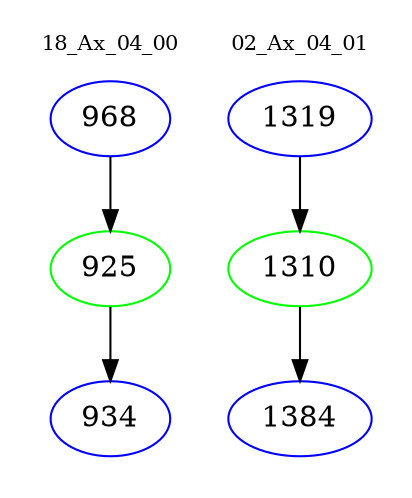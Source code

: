 digraph{
subgraph cluster_0 {
color = white
label = "18_Ax_04_00";
fontsize=10;
T0_968 [label="968", color="blue"]
T0_968 -> T0_925 [color="black"]
T0_925 [label="925", color="green"]
T0_925 -> T0_934 [color="black"]
T0_934 [label="934", color="blue"]
}
subgraph cluster_1 {
color = white
label = "02_Ax_04_01";
fontsize=10;
T1_1319 [label="1319", color="blue"]
T1_1319 -> T1_1310 [color="black"]
T1_1310 [label="1310", color="green"]
T1_1310 -> T1_1384 [color="black"]
T1_1384 [label="1384", color="blue"]
}
}
